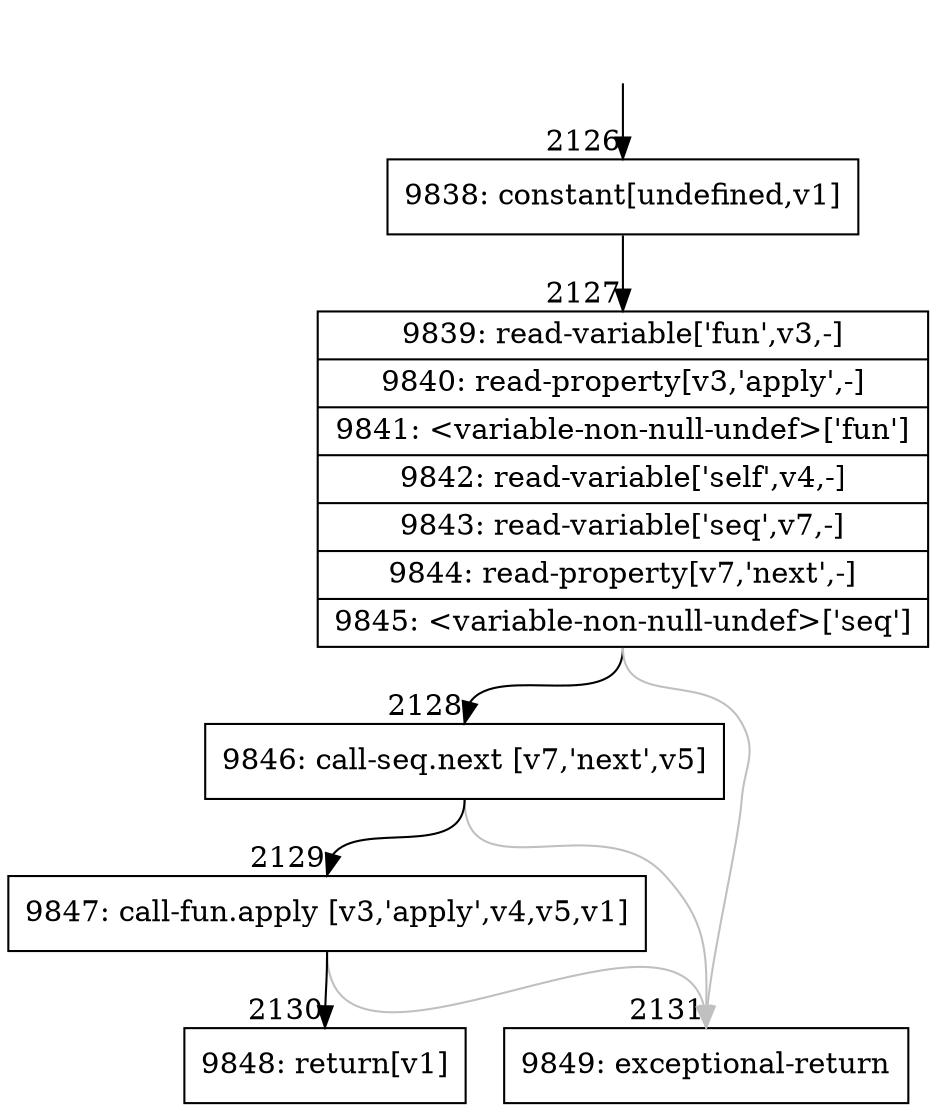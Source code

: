 digraph {
rankdir="TD"
BB_entry160[shape=none,label=""];
BB_entry160 -> BB2126 [tailport=s, headport=n, headlabel="    2126"]
BB2126 [shape=record label="{9838: constant[undefined,v1]}" ] 
BB2126 -> BB2127 [tailport=s, headport=n, headlabel="      2127"]
BB2127 [shape=record label="{9839: read-variable['fun',v3,-]|9840: read-property[v3,'apply',-]|9841: \<variable-non-null-undef\>['fun']|9842: read-variable['self',v4,-]|9843: read-variable['seq',v7,-]|9844: read-property[v7,'next',-]|9845: \<variable-non-null-undef\>['seq']}" ] 
BB2127 -> BB2128 [tailport=s, headport=n, headlabel="      2128"]
BB2127 -> BB2131 [tailport=s, headport=n, color=gray, headlabel="      2131"]
BB2128 [shape=record label="{9846: call-seq.next [v7,'next',v5]}" ] 
BB2128 -> BB2129 [tailport=s, headport=n, headlabel="      2129"]
BB2128 -> BB2131 [tailport=s, headport=n, color=gray]
BB2129 [shape=record label="{9847: call-fun.apply [v3,'apply',v4,v5,v1]}" ] 
BB2129 -> BB2130 [tailport=s, headport=n, headlabel="      2130"]
BB2129 -> BB2131 [tailport=s, headport=n, color=gray]
BB2130 [shape=record label="{9848: return[v1]}" ] 
BB2131 [shape=record label="{9849: exceptional-return}" ] 
//#$~ 1283
}
